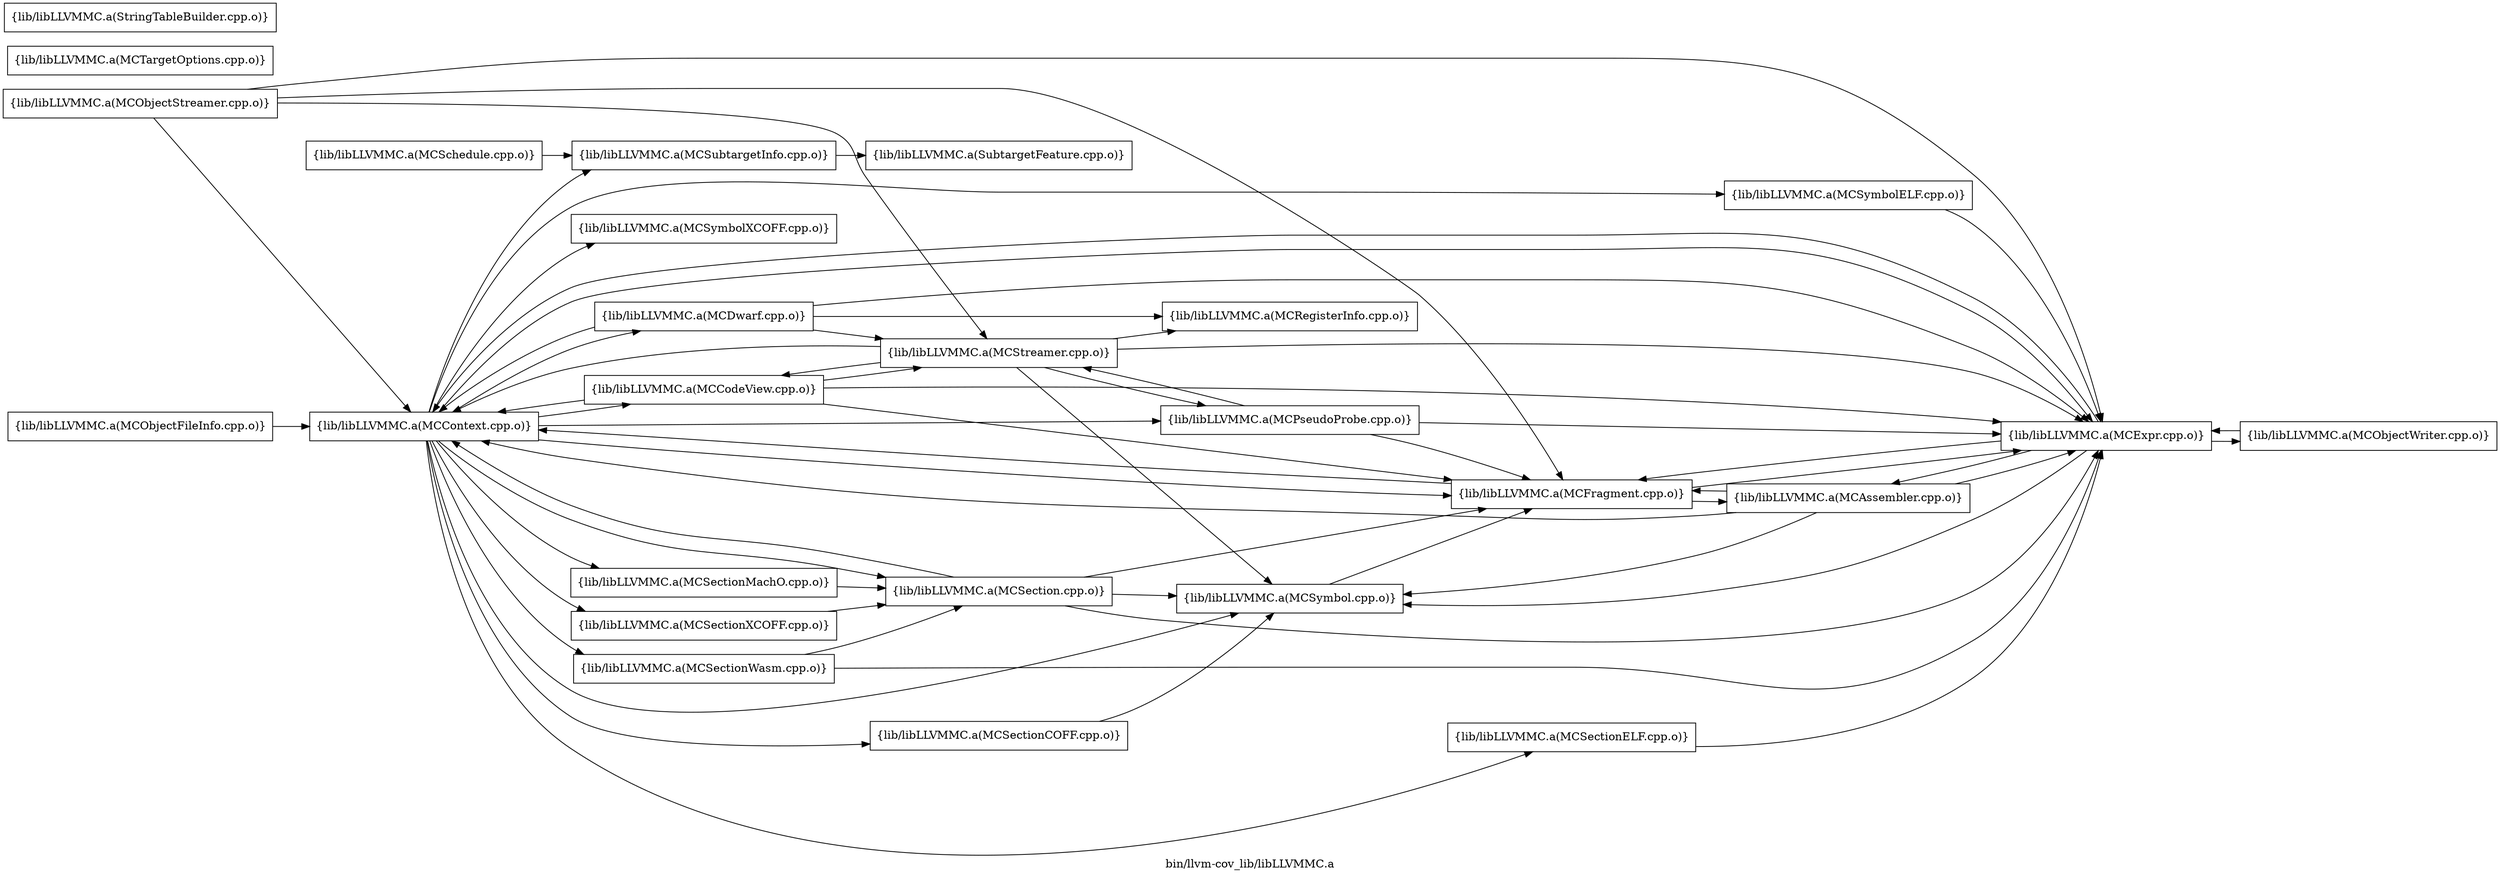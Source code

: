 digraph "bin/llvm-cov_lib/libLLVMMC.a" {
	label="bin/llvm-cov_lib/libLLVMMC.a";
	rankdir=LR;

	Node0x5593514382d8 [shape=record,shape=box,group=0,label="{lib/libLLVMMC.a(SubtargetFeature.cpp.o)}"];
	Node0x559351434458 [shape=record,shape=box,group=0,label="{lib/libLLVMMC.a(MCContext.cpp.o)}"];
	Node0x559351434458 -> Node0x559351434cc8;
	Node0x559351434458 -> Node0x559351433fa8;
	Node0x559351434458 -> Node0x559351438418;
	Node0x559351434458 -> Node0x559351438f08;
	Node0x559351434458 -> Node0x559351435a38;
	Node0x559351434458 -> Node0x5593514368e8;
	Node0x559351434458 -> Node0x559351437298;
	Node0x559351434458 -> Node0x559351437928;
	Node0x559351434458 -> Node0x5593514380f8;
	Node0x559351434458 -> Node0x559351433918;
	Node0x559351434458 -> Node0x559351435858;
	Node0x559351434458 -> Node0x559351431618;
	Node0x559351434458 -> Node0x559351431438;
	Node0x559351434458 -> Node0x559351432ec8;
	Node0x559351434458 -> Node0x5593514326f8;
	Node0x559351439688 [shape=record,shape=box,group=0,label="{lib/libLLVMMC.a(MCObjectFileInfo.cpp.o)}"];
	Node0x559351439688 -> Node0x559351434458;
	Node0x559351434c78 [shape=record,shape=box,group=0,label="{lib/libLLVMMC.a(MCStreamer.cpp.o)}"];
	Node0x559351434c78 -> Node0x559351434cc8;
	Node0x559351434c78 -> Node0x559351434458;
	Node0x559351434c78 -> Node0x559351438418;
	Node0x559351434c78 -> Node0x559351435a38;
	Node0x559351434c78 -> Node0x559351436168;
	Node0x559351434c78 -> Node0x559351431438;
	Node0x559351431618 [shape=record,shape=box,group=0,label="{lib/libLLVMMC.a(MCSubtargetInfo.cpp.o)}"];
	Node0x559351431618 -> Node0x5593514382d8;
	Node0x559351432568 [shape=record,shape=box,group=0,label="{lib/libLLVMMC.a(MCTargetOptions.cpp.o)}"];
	Node0x559351438418 [shape=record,shape=box,group=0,label="{lib/libLLVMMC.a(MCExpr.cpp.o)}"];
	Node0x559351438418 -> Node0x559351434458;
	Node0x559351438418 -> Node0x559351438cd8;
	Node0x559351438418 -> Node0x559351438f08;
	Node0x559351438418 -> Node0x55935143a358;
	Node0x559351438418 -> Node0x559351431438;
	Node0x559351434cc8 [shape=record,shape=box,group=0,label="{lib/libLLVMMC.a(MCCodeView.cpp.o)}"];
	Node0x559351434cc8 -> Node0x559351434458;
	Node0x559351434cc8 -> Node0x559351438418;
	Node0x559351434cc8 -> Node0x559351438f08;
	Node0x559351434cc8 -> Node0x559351434c78;
	Node0x559351433fa8 [shape=record,shape=box,group=0,label="{lib/libLLVMMC.a(MCDwarf.cpp.o)}"];
	Node0x559351433fa8 -> Node0x559351434458;
	Node0x559351433fa8 -> Node0x559351438418;
	Node0x559351433fa8 -> Node0x559351436168;
	Node0x559351433fa8 -> Node0x559351434c78;
	Node0x559351436168 [shape=record,shape=box,group=0,label="{lib/libLLVMMC.a(MCRegisterInfo.cpp.o)}"];
	Node0x559351437298 [shape=record,shape=box,group=0,label="{lib/libLLVMMC.a(MCSectionCOFF.cpp.o)}"];
	Node0x559351437298 -> Node0x559351431438;
	Node0x5593514380f8 [shape=record,shape=box,group=0,label="{lib/libLLVMMC.a(MCSectionMachO.cpp.o)}"];
	Node0x5593514380f8 -> Node0x5593514368e8;
	Node0x559351431438 [shape=record,shape=box,group=0,label="{lib/libLLVMMC.a(MCSymbol.cpp.o)}"];
	Node0x559351431438 -> Node0x559351438f08;
	Node0x559351438f08 [shape=record,shape=box,group=0,label="{lib/libLLVMMC.a(MCFragment.cpp.o)}"];
	Node0x559351438f08 -> Node0x559351434458;
	Node0x559351438f08 -> Node0x559351438418;
	Node0x559351438f08 -> Node0x559351438cd8;
	Node0x559351435a38 [shape=record,shape=box,group=0,label="{lib/libLLVMMC.a(MCPseudoProbe.cpp.o)}"];
	Node0x559351435a38 -> Node0x559351438418;
	Node0x559351435a38 -> Node0x559351438f08;
	Node0x559351435a38 -> Node0x559351434c78;
	Node0x5593514368e8 [shape=record,shape=box,group=0,label="{lib/libLLVMMC.a(MCSection.cpp.o)}"];
	Node0x5593514368e8 -> Node0x559351434458;
	Node0x5593514368e8 -> Node0x559351438418;
	Node0x5593514368e8 -> Node0x559351438f08;
	Node0x5593514368e8 -> Node0x559351431438;
	Node0x559351437928 [shape=record,shape=box,group=0,label="{lib/libLLVMMC.a(MCSectionELF.cpp.o)}"];
	Node0x559351437928 -> Node0x559351438418;
	Node0x559351433918 [shape=record,shape=box,group=0,label="{lib/libLLVMMC.a(MCSectionWasm.cpp.o)}"];
	Node0x559351433918 -> Node0x559351438418;
	Node0x559351433918 -> Node0x5593514368e8;
	Node0x559351435858 [shape=record,shape=box,group=0,label="{lib/libLLVMMC.a(MCSectionXCOFF.cpp.o)}"];
	Node0x559351435858 -> Node0x5593514368e8;
	Node0x559351432ec8 [shape=record,shape=box,group=0,label="{lib/libLLVMMC.a(MCSymbolELF.cpp.o)}"];
	Node0x559351432ec8 -> Node0x559351438418;
	Node0x5593514326f8 [shape=record,shape=box,group=0,label="{lib/libLLVMMC.a(MCSymbolXCOFF.cpp.o)}"];
	Node0x559351438cd8 [shape=record,shape=box,group=0,label="{lib/libLLVMMC.a(MCAssembler.cpp.o)}"];
	Node0x559351438cd8 -> Node0x559351434458;
	Node0x559351438cd8 -> Node0x559351438418;
	Node0x559351438cd8 -> Node0x559351438f08;
	Node0x559351438cd8 -> Node0x559351431438;
	Node0x55935143a358 [shape=record,shape=box,group=0,label="{lib/libLLVMMC.a(MCObjectWriter.cpp.o)}"];
	Node0x55935143a358 -> Node0x559351438418;
	Node0x55935143a0d8 [shape=record,shape=box,group=0,label="{lib/libLLVMMC.a(MCObjectStreamer.cpp.o)}"];
	Node0x55935143a0d8 -> Node0x559351434458;
	Node0x55935143a0d8 -> Node0x559351438418;
	Node0x55935143a0d8 -> Node0x559351438f08;
	Node0x55935143a0d8 -> Node0x559351434c78;
	Node0x559351430e98 [shape=record,shape=box,group=0,label="{lib/libLLVMMC.a(MCSchedule.cpp.o)}"];
	Node0x559351430e98 -> Node0x559351431618;
	Node0x559351439548 [shape=record,shape=box,group=0,label="{lib/libLLVMMC.a(StringTableBuilder.cpp.o)}"];
}
